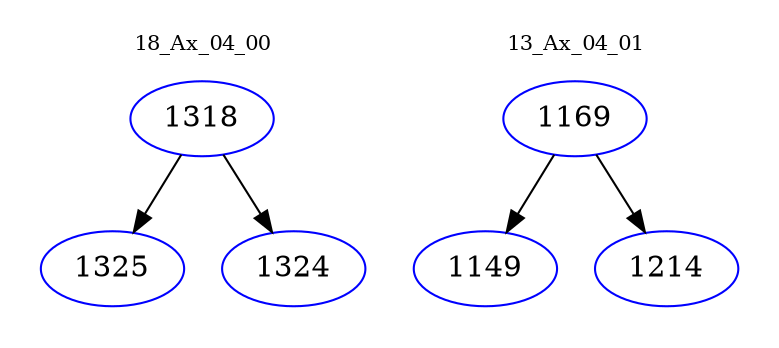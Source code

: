 digraph{
subgraph cluster_0 {
color = white
label = "18_Ax_04_00";
fontsize=10;
T0_1318 [label="1318", color="blue"]
T0_1318 -> T0_1325 [color="black"]
T0_1325 [label="1325", color="blue"]
T0_1318 -> T0_1324 [color="black"]
T0_1324 [label="1324", color="blue"]
}
subgraph cluster_1 {
color = white
label = "13_Ax_04_01";
fontsize=10;
T1_1169 [label="1169", color="blue"]
T1_1169 -> T1_1149 [color="black"]
T1_1149 [label="1149", color="blue"]
T1_1169 -> T1_1214 [color="black"]
T1_1214 [label="1214", color="blue"]
}
}
